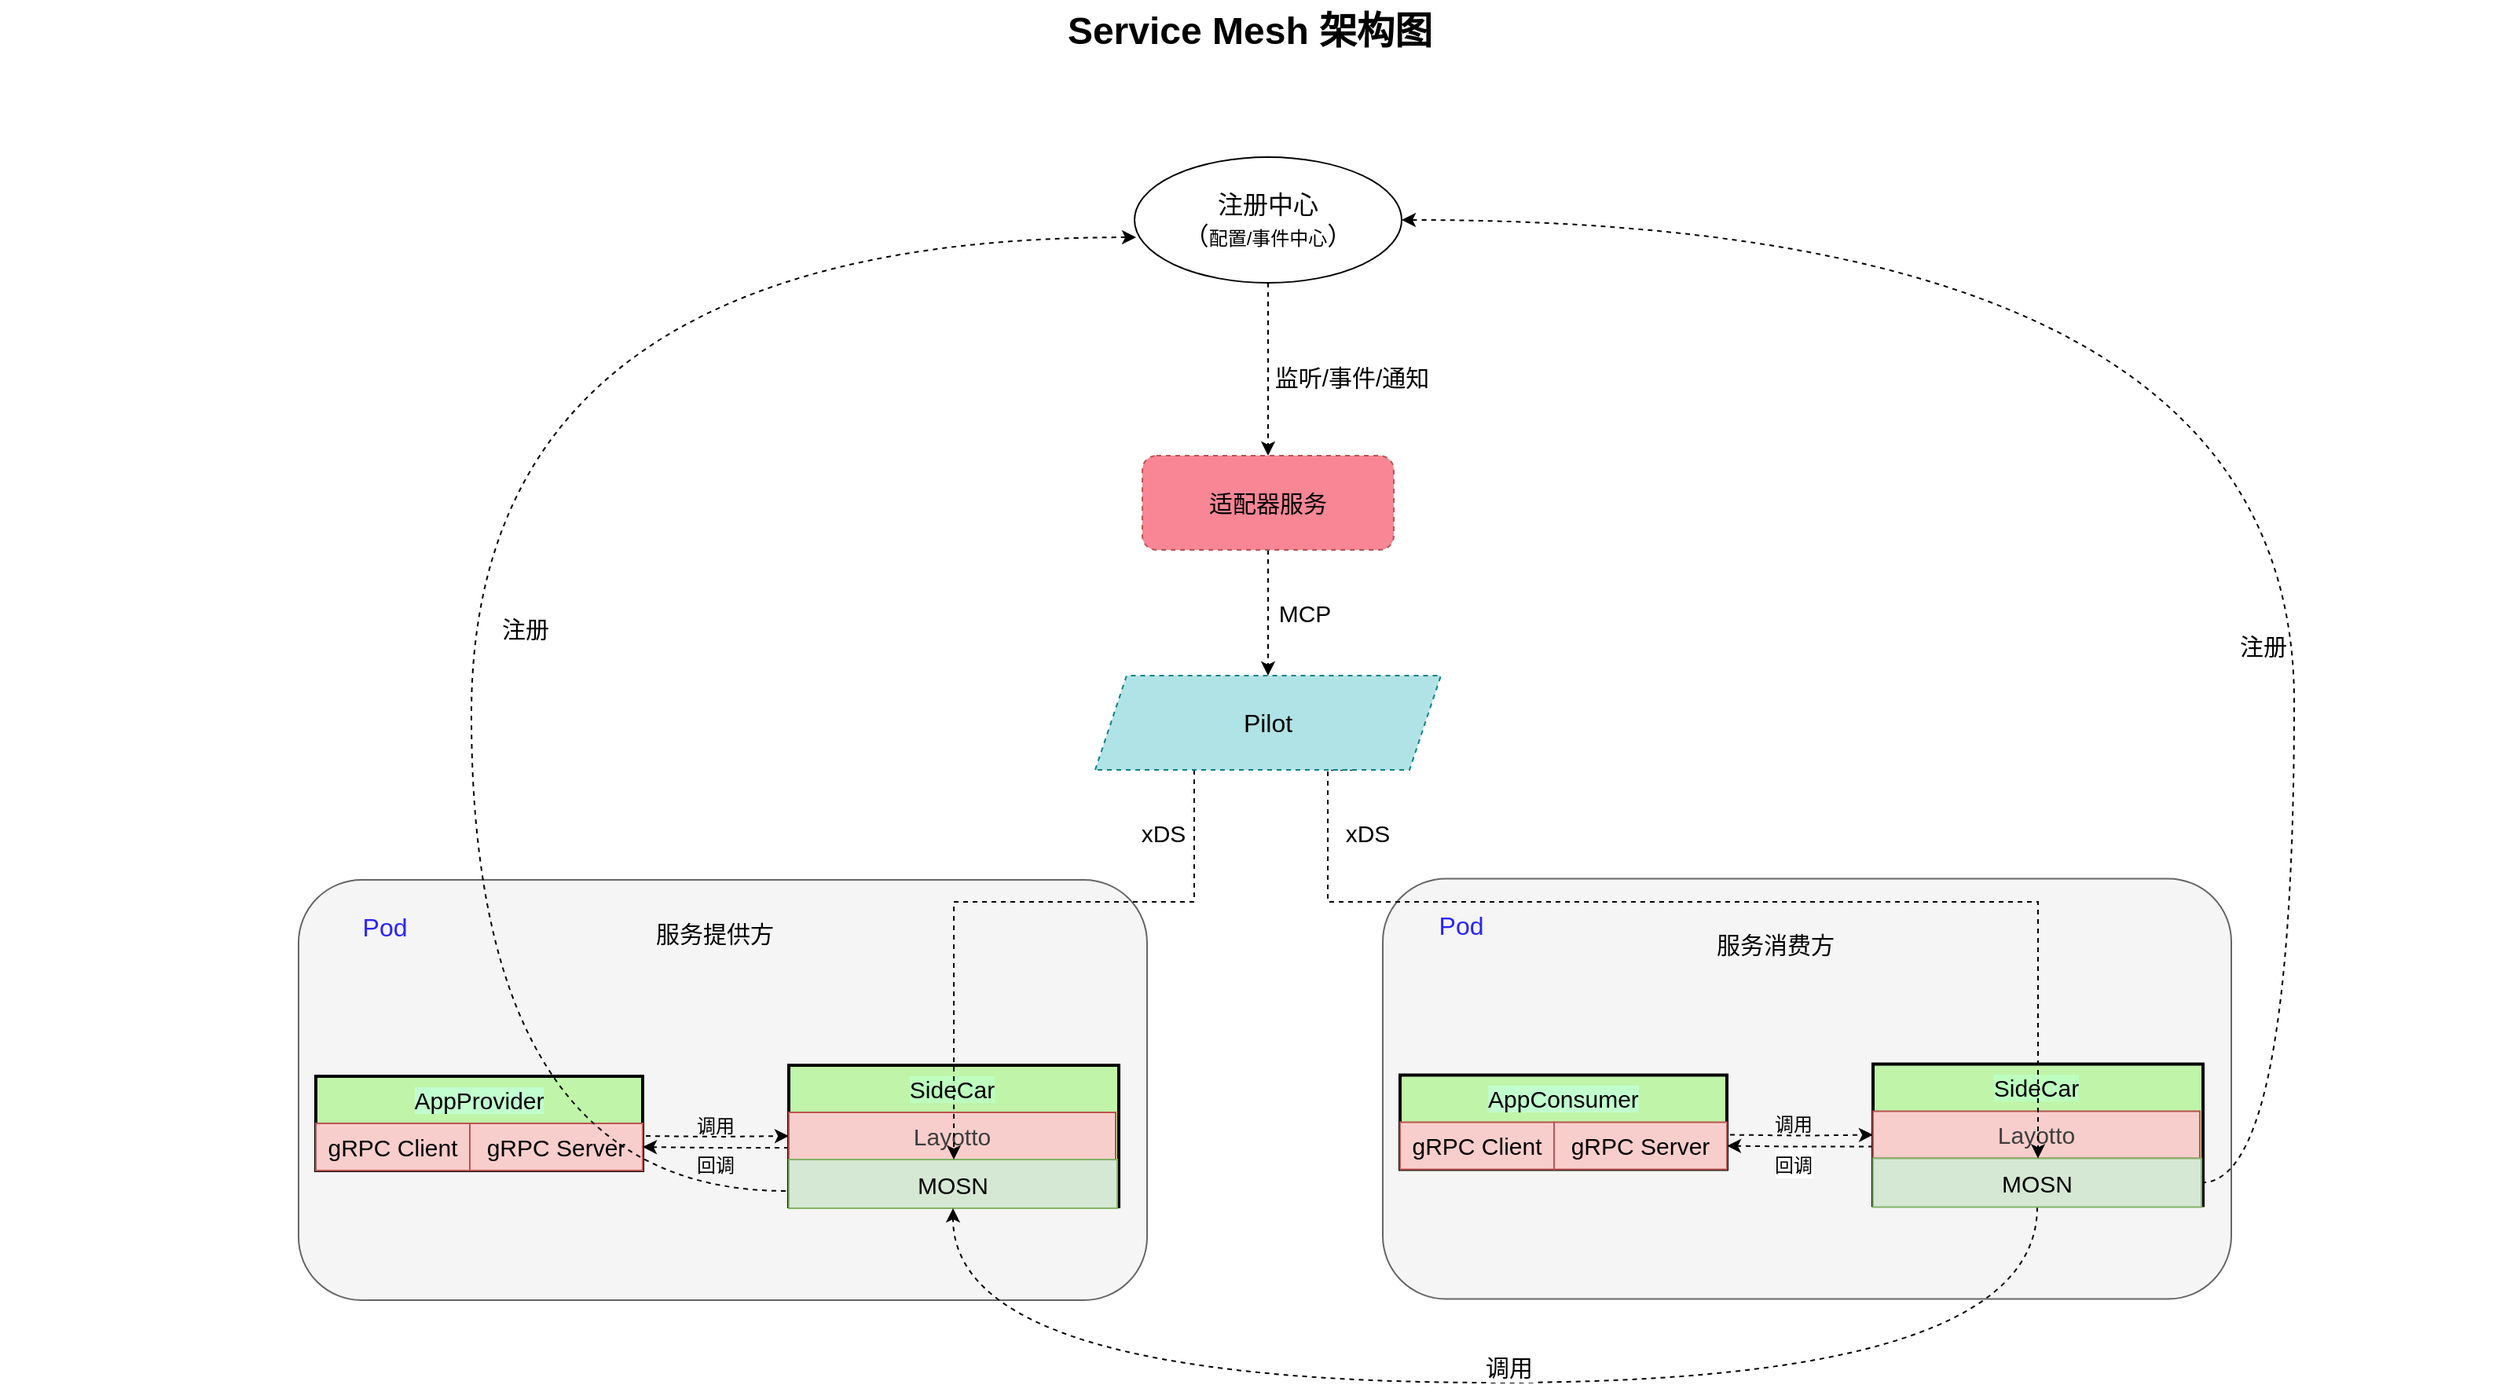 <mxfile version="14.4.8" type="github">
  <diagram name="Page-1" id="74b105a0-9070-1c63-61bc-23e55f88626e">
    <mxGraphModel dx="1426" dy="698" grid="1" gridSize="10" guides="1" tooltips="1" connect="1" arrows="1" fold="1" page="1" pageScale="1.5" pageWidth="1169" pageHeight="826" background="none" math="0" shadow="0">
      <root>
        <mxCell id="0" style=";html=1;" />
        <mxCell id="1" style=";html=1;" parent="0" />
        <mxCell id="aSTpyF8MrHN_0_ikTAj--16" value="" style="rounded=1;whiteSpace=wrap;html=1;fontSize=16;fillColor=#f5f5f5;strokeColor=#666666;fontColor=#333333;" vertex="1" parent="1">
          <mxGeometry x="260" y="610" width="540" height="267.5" as="geometry" />
        </mxCell>
        <mxCell id="10b056a9c633e61c-4" value="" style="strokeWidth=2;dashed=0;align=center;fontSize=12;shape=rect;verticalLabelPosition=bottom;verticalAlign=top;fillColor=#c0f5a9" parent="1" vertex="1">
          <mxGeometry x="271" y="735" width="208" height="60" as="geometry" />
        </mxCell>
        <mxCell id="10b056a9c633e61c-30" value="Service Mesh 架构图" style="text;strokeColor=none;fillColor=none;html=1;fontSize=24;fontStyle=1;verticalAlign=middle;align=center;" parent="1" vertex="1">
          <mxGeometry x="70" y="50" width="1590" height="40" as="geometry" />
        </mxCell>
        <mxCell id="aSTpyF8MrHN_0_ikTAj--2" value="&lt;span style=&quot;color: rgb(0 , 0 , 0) ; font-family: &amp;#34;helvetica&amp;#34; ; font-style: normal ; font-weight: 400 ; letter-spacing: normal ; text-align: center ; text-indent: 0px ; text-transform: none ; word-spacing: 0px ; display: inline ; float: none ; background-color: rgb(194 , 255 , 206)&quot;&gt;&lt;font style=&quot;font-size: 15px&quot;&gt;AppProvider&lt;/font&gt;&lt;/span&gt;" style="text;html=1;align=center;verticalAlign=middle;whiteSpace=wrap;rounded=0;fontSize=16;" vertex="1" parent="1">
          <mxGeometry x="271" y="735" width="208" height="30" as="geometry" />
        </mxCell>
        <mxCell id="aSTpyF8MrHN_0_ikTAj--3" value="&lt;font style=&quot;font-size: 15px&quot;&gt;gRPC Client&lt;/font&gt;" style="rounded=0;whiteSpace=wrap;html=1;fontSize=16;fillColor=#f8cecc;strokeColor=#b85450;" vertex="1" parent="1">
          <mxGeometry x="271" y="765" width="98" height="30" as="geometry" />
        </mxCell>
        <mxCell id="aSTpyF8MrHN_0_ikTAj--10" style="edgeStyle=orthogonalEdgeStyle;rounded=0;orthogonalLoop=1;jettySize=auto;html=1;fontSize=16;entryX=0;entryY=0.5;entryDx=0;entryDy=0;dashed=1;" edge="1" parent="1" target="aSTpyF8MrHN_0_ikTAj--8">
          <mxGeometry relative="1" as="geometry">
            <mxPoint x="571" y="779" as="targetPoint" />
            <mxPoint x="481" y="773" as="sourcePoint" />
          </mxGeometry>
        </mxCell>
        <mxCell id="aSTpyF8MrHN_0_ikTAj--4" value="&lt;font style=&quot;font-size: 15px&quot;&gt;gRPC Server&lt;/font&gt;" style="rounded=0;whiteSpace=wrap;html=1;fontSize=16;fillColor=#f8cecc;strokeColor=#b85450;" vertex="1" parent="1">
          <mxGeometry x="369" y="765" width="110" height="30" as="geometry" />
        </mxCell>
        <mxCell id="aSTpyF8MrHN_0_ikTAj--5" value="" style="strokeWidth=2;dashed=0;align=center;fontSize=12;shape=rect;verticalLabelPosition=bottom;verticalAlign=top;fillColor=#c0f5a9" vertex="1" parent="1">
          <mxGeometry x="572" y="728" width="210" height="90" as="geometry" />
        </mxCell>
        <mxCell id="aSTpyF8MrHN_0_ikTAj--6" value="&lt;span style=&quot;color: rgb(0 , 0 , 0) ; font-family: &amp;#34;helvetica&amp;#34; ; font-style: normal ; font-weight: 400 ; letter-spacing: normal ; text-align: center ; text-indent: 0px ; text-transform: none ; word-spacing: 0px ; display: inline ; float: none ; background-color: rgb(189 , 255 , 191)&quot;&gt;&lt;font style=&quot;font-size: 15px&quot;&gt;SideCar&lt;/font&gt;&lt;/span&gt;" style="text;html=1;align=center;verticalAlign=middle;whiteSpace=wrap;rounded=0;fontSize=16;" vertex="1" parent="1">
          <mxGeometry x="572" y="728" width="208" height="30" as="geometry" />
        </mxCell>
        <mxCell id="aSTpyF8MrHN_0_ikTAj--13" style="edgeStyle=orthogonalEdgeStyle;rounded=0;orthogonalLoop=1;jettySize=auto;html=1;exitX=0;exitY=0.75;exitDx=0;exitDy=0;fontSize=16;dashed=1;" edge="1" parent="1" source="aSTpyF8MrHN_0_ikTAj--8" target="aSTpyF8MrHN_0_ikTAj--4">
          <mxGeometry relative="1" as="geometry" />
        </mxCell>
        <mxCell id="aSTpyF8MrHN_0_ikTAj--43" style="edgeStyle=orthogonalEdgeStyle;rounded=0;orthogonalLoop=1;jettySize=auto;html=1;dashed=1;fontSize=15;curved=1;entryX=0.006;entryY=0.638;entryDx=0;entryDy=0;entryPerimeter=0;" edge="1" parent="1" target="aSTpyF8MrHN_0_ikTAj--15">
          <mxGeometry relative="1" as="geometry">
            <mxPoint x="540" y="460" as="targetPoint" />
            <mxPoint x="570" y="808" as="sourcePoint" />
            <Array as="points">
              <mxPoint x="370" y="808" />
              <mxPoint x="370" y="201" />
            </Array>
          </mxGeometry>
        </mxCell>
        <mxCell id="aSTpyF8MrHN_0_ikTAj--8" value="&lt;div class=&quot;lake-content&quot;&gt;&lt;span class=&quot;ne-text&quot; style=&quot;color: rgb(62 , 62 , 62) ; font-size: 15px&quot;&gt;Layotto&lt;/span&gt;&lt;/div&gt;" style="rounded=0;whiteSpace=wrap;html=1;fontSize=16;fillColor=#f8cecc;strokeColor=#b85450;" vertex="1" parent="1">
          <mxGeometry x="572" y="758" width="208" height="30" as="geometry" />
        </mxCell>
        <mxCell id="aSTpyF8MrHN_0_ikTAj--9" value="&lt;font style=&quot;font-size: 15px&quot;&gt;MOSN&lt;/font&gt;" style="rounded=0;whiteSpace=wrap;html=1;fontSize=16;fillColor=#d5e8d4;strokeColor=#82b366;" vertex="1" parent="1">
          <mxGeometry x="572" y="788" width="209" height="31" as="geometry" />
        </mxCell>
        <mxCell id="aSTpyF8MrHN_0_ikTAj--11" value="&lt;font style=&quot;font-size: 12px&quot;&gt;调用&lt;/font&gt;" style="text;html=1;align=center;verticalAlign=middle;resizable=0;points=[];autosize=1;fontSize=16;" vertex="1" parent="1">
          <mxGeometry x="505" y="750" width="40" height="30" as="geometry" />
        </mxCell>
        <mxCell id="aSTpyF8MrHN_0_ikTAj--46" style="edgeStyle=orthogonalEdgeStyle;curved=1;rounded=0;orthogonalLoop=1;jettySize=auto;html=1;exitX=0.5;exitY=1;exitDx=0;exitDy=0;dashed=1;fontSize=15;" edge="1" parent="1" source="aSTpyF8MrHN_0_ikTAj--15" target="aSTpyF8MrHN_0_ikTAj--44">
          <mxGeometry relative="1" as="geometry" />
        </mxCell>
        <mxCell id="aSTpyF8MrHN_0_ikTAj--49" value="监听/事件/通知" style="edgeLabel;html=1;align=center;verticalAlign=middle;resizable=0;points=[];fontSize=15;" vertex="1" connectable="0" parent="aSTpyF8MrHN_0_ikTAj--46">
          <mxGeometry x="-0.327" y="5" relative="1" as="geometry">
            <mxPoint x="48" y="23" as="offset" />
          </mxGeometry>
        </mxCell>
        <mxCell id="aSTpyF8MrHN_0_ikTAj--15" value="注册中心&lt;br&gt;（&lt;font style=&quot;font-size: 12px&quot;&gt;配置/事件中心&lt;/font&gt;）" style="ellipse;whiteSpace=wrap;html=1;fontSize=16;" vertex="1" parent="1">
          <mxGeometry x="792" y="150" width="170" height="80" as="geometry" />
        </mxCell>
        <mxCell id="aSTpyF8MrHN_0_ikTAj--17" value="&lt;font color=&quot;#2b24ff&quot;&gt;Pod&lt;/font&gt;" style="text;html=1;strokeColor=none;fillColor=none;align=center;verticalAlign=middle;whiteSpace=wrap;rounded=0;dashed=1;fontSize=16;" vertex="1" parent="1">
          <mxGeometry x="290" y="630" width="50" height="20" as="geometry" />
        </mxCell>
        <mxCell id="aSTpyF8MrHN_0_ikTAj--20" value="" style="rounded=1;whiteSpace=wrap;html=1;fontSize=16;fillColor=#f5f5f5;strokeColor=#666666;fontColor=#333333;" vertex="1" parent="1">
          <mxGeometry x="950" y="609.25" width="540" height="267.5" as="geometry" />
        </mxCell>
        <mxCell id="aSTpyF8MrHN_0_ikTAj--21" value="" style="strokeWidth=2;dashed=0;align=center;fontSize=12;shape=rect;verticalLabelPosition=bottom;verticalAlign=top;fillColor=#c0f5a9" vertex="1" parent="1">
          <mxGeometry x="961" y="734.25" width="208" height="60" as="geometry" />
        </mxCell>
        <mxCell id="aSTpyF8MrHN_0_ikTAj--22" value="&lt;span style=&quot;color: rgb(0 , 0 , 0) ; font-family: &amp;#34;helvetica&amp;#34; ; font-style: normal ; font-weight: 400 ; letter-spacing: normal ; text-align: center ; text-indent: 0px ; text-transform: none ; word-spacing: 0px ; display: inline ; float: none ; background-color: rgb(194 , 255 , 206)&quot;&gt;&lt;font style=&quot;font-size: 15px&quot;&gt;AppConsumer&lt;/font&gt;&lt;/span&gt;" style="text;html=1;align=center;verticalAlign=middle;whiteSpace=wrap;rounded=0;fontSize=16;" vertex="1" parent="1">
          <mxGeometry x="961" y="734.25" width="208" height="30" as="geometry" />
        </mxCell>
        <mxCell id="aSTpyF8MrHN_0_ikTAj--23" value="&lt;font style=&quot;font-size: 15px&quot;&gt;gRPC Client&lt;/font&gt;" style="rounded=0;whiteSpace=wrap;html=1;fontSize=16;fillColor=#f8cecc;strokeColor=#b85450;" vertex="1" parent="1">
          <mxGeometry x="961" y="764.25" width="98" height="30" as="geometry" />
        </mxCell>
        <mxCell id="aSTpyF8MrHN_0_ikTAj--24" style="edgeStyle=orthogonalEdgeStyle;rounded=0;orthogonalLoop=1;jettySize=auto;html=1;fontSize=16;entryX=0;entryY=0.5;entryDx=0;entryDy=0;dashed=1;" edge="1" parent="1" target="aSTpyF8MrHN_0_ikTAj--30">
          <mxGeometry relative="1" as="geometry">
            <mxPoint x="1261" y="778.25" as="targetPoint" />
            <mxPoint x="1171" y="772.25" as="sourcePoint" />
          </mxGeometry>
        </mxCell>
        <mxCell id="aSTpyF8MrHN_0_ikTAj--25" value="&lt;font style=&quot;font-size: 15px&quot;&gt;gRPC Server&lt;/font&gt;" style="rounded=0;whiteSpace=wrap;html=1;fontSize=16;fillColor=#f8cecc;strokeColor=#b85450;" vertex="1" parent="1">
          <mxGeometry x="1059" y="764.25" width="110" height="30" as="geometry" />
        </mxCell>
        <mxCell id="aSTpyF8MrHN_0_ikTAj--26" value="" style="strokeWidth=2;dashed=0;align=center;fontSize=12;shape=rect;verticalLabelPosition=bottom;verticalAlign=top;fillColor=#c0f5a9" vertex="1" parent="1">
          <mxGeometry x="1262" y="727.25" width="210" height="90" as="geometry" />
        </mxCell>
        <mxCell id="aSTpyF8MrHN_0_ikTAj--27" value="&lt;span style=&quot;color: rgb(0 , 0 , 0) ; font-family: &amp;#34;helvetica&amp;#34; ; font-style: normal ; font-weight: 400 ; letter-spacing: normal ; text-align: center ; text-indent: 0px ; text-transform: none ; word-spacing: 0px ; display: inline ; float: none ; background-color: rgb(189 , 255 , 191)&quot;&gt;&lt;font style=&quot;font-size: 15px&quot;&gt;SideCar&lt;/font&gt;&lt;/span&gt;" style="text;html=1;align=center;verticalAlign=middle;whiteSpace=wrap;rounded=0;fontSize=16;" vertex="1" parent="1">
          <mxGeometry x="1262" y="727.25" width="208" height="30" as="geometry" />
        </mxCell>
        <mxCell id="aSTpyF8MrHN_0_ikTAj--28" style="edgeStyle=orthogonalEdgeStyle;rounded=0;orthogonalLoop=1;jettySize=auto;html=1;exitX=0;exitY=0.75;exitDx=0;exitDy=0;fontSize=16;dashed=1;" edge="1" parent="1" source="aSTpyF8MrHN_0_ikTAj--30" target="aSTpyF8MrHN_0_ikTAj--25">
          <mxGeometry relative="1" as="geometry" />
        </mxCell>
        <mxCell id="aSTpyF8MrHN_0_ikTAj--29" value="&lt;font style=&quot;font-size: 12px&quot;&gt;回调&lt;/font&gt;" style="edgeLabel;html=1;align=center;verticalAlign=middle;resizable=0;points=[];fontSize=16;" vertex="1" connectable="0" parent="aSTpyF8MrHN_0_ikTAj--28">
          <mxGeometry x="-0.893" y="3" relative="1" as="geometry">
            <mxPoint x="-46" y="6.5" as="offset" />
          </mxGeometry>
        </mxCell>
        <mxCell id="aSTpyF8MrHN_0_ikTAj--30" value="&lt;div class=&quot;lake-content&quot;&gt;&lt;span class=&quot;ne-text&quot; style=&quot;color: rgb(62 , 62 , 62) ; font-size: 15px&quot;&gt;Layotto&lt;/span&gt;&lt;/div&gt;" style="rounded=0;whiteSpace=wrap;html=1;fontSize=16;fillColor=#f8cecc;strokeColor=#b85450;" vertex="1" parent="1">
          <mxGeometry x="1262" y="757.25" width="208" height="30" as="geometry" />
        </mxCell>
        <mxCell id="aSTpyF8MrHN_0_ikTAj--55" style="edgeStyle=orthogonalEdgeStyle;curved=1;rounded=0;orthogonalLoop=1;jettySize=auto;html=1;exitX=1;exitY=0.5;exitDx=0;exitDy=0;entryX=1;entryY=0.5;entryDx=0;entryDy=0;dashed=1;fontSize=15;" edge="1" parent="1" source="aSTpyF8MrHN_0_ikTAj--31" target="aSTpyF8MrHN_0_ikTAj--15">
          <mxGeometry relative="1" as="geometry">
            <Array as="points">
              <mxPoint x="1530" y="803" />
              <mxPoint x="1530" y="190" />
            </Array>
          </mxGeometry>
        </mxCell>
        <mxCell id="aSTpyF8MrHN_0_ikTAj--56" value="注册" style="edgeLabel;html=1;align=center;verticalAlign=middle;resizable=0;points=[];fontSize=15;" vertex="1" connectable="0" parent="aSTpyF8MrHN_0_ikTAj--55">
          <mxGeometry x="-0.081" y="97" relative="1" as="geometry">
            <mxPoint x="77" y="168.2" as="offset" />
          </mxGeometry>
        </mxCell>
        <mxCell id="aSTpyF8MrHN_0_ikTAj--57" style="edgeStyle=orthogonalEdgeStyle;curved=1;rounded=0;orthogonalLoop=1;jettySize=auto;html=1;exitX=0.5;exitY=1;exitDx=0;exitDy=0;entryX=0.5;entryY=1;entryDx=0;entryDy=0;dashed=1;fontSize=15;" edge="1" parent="1" source="aSTpyF8MrHN_0_ikTAj--31" target="aSTpyF8MrHN_0_ikTAj--9">
          <mxGeometry relative="1" as="geometry">
            <Array as="points">
              <mxPoint x="1367" y="930" />
              <mxPoint x="677" y="930" />
            </Array>
          </mxGeometry>
        </mxCell>
        <mxCell id="aSTpyF8MrHN_0_ikTAj--58" value="调用" style="edgeLabel;html=1;align=center;verticalAlign=middle;resizable=0;points=[];fontSize=15;" vertex="1" connectable="0" parent="aSTpyF8MrHN_0_ikTAj--57">
          <mxGeometry x="-0.016" y="1" relative="1" as="geometry">
            <mxPoint y="-11" as="offset" />
          </mxGeometry>
        </mxCell>
        <mxCell id="aSTpyF8MrHN_0_ikTAj--31" value="&lt;font style=&quot;font-size: 15px&quot;&gt;MOSN&lt;/font&gt;" style="rounded=0;whiteSpace=wrap;html=1;fontSize=16;fillColor=#d5e8d4;strokeColor=#82b366;" vertex="1" parent="1">
          <mxGeometry x="1262" y="787.25" width="209" height="31" as="geometry" />
        </mxCell>
        <mxCell id="aSTpyF8MrHN_0_ikTAj--32" value="&lt;font style=&quot;font-size: 12px&quot;&gt;调用&lt;/font&gt;" style="text;html=1;align=center;verticalAlign=middle;resizable=0;points=[];autosize=1;fontSize=16;" vertex="1" parent="1">
          <mxGeometry x="1191" y="749.25" width="40" height="30" as="geometry" />
        </mxCell>
        <mxCell id="aSTpyF8MrHN_0_ikTAj--33" value="&lt;font color=&quot;#2b24ff&quot;&gt;Pod&lt;/font&gt;" style="text;html=1;strokeColor=none;fillColor=none;align=center;verticalAlign=middle;whiteSpace=wrap;rounded=0;dashed=1;fontSize=16;" vertex="1" parent="1">
          <mxGeometry x="980" y="629.25" width="40" height="20" as="geometry" />
        </mxCell>
        <mxCell id="aSTpyF8MrHN_0_ikTAj--36" style="edgeStyle=orthogonalEdgeStyle;rounded=0;orthogonalLoop=1;jettySize=auto;html=1;dashed=1;fontSize=16;" edge="1" parent="1" source="aSTpyF8MrHN_0_ikTAj--35" target="aSTpyF8MrHN_0_ikTAj--9">
          <mxGeometry relative="1" as="geometry">
            <Array as="points">
              <mxPoint x="830" y="624" />
              <mxPoint x="677" y="624" />
            </Array>
          </mxGeometry>
        </mxCell>
        <mxCell id="aSTpyF8MrHN_0_ikTAj--37" value="xDS" style="edgeLabel;html=1;align=center;verticalAlign=middle;resizable=0;points=[];fontSize=15;" vertex="1" connectable="0" parent="aSTpyF8MrHN_0_ikTAj--36">
          <mxGeometry x="-0.581" y="2" relative="1" as="geometry">
            <mxPoint x="-20" y="-46" as="offset" />
          </mxGeometry>
        </mxCell>
        <mxCell id="aSTpyF8MrHN_0_ikTAj--40" style="edgeStyle=orthogonalEdgeStyle;rounded=0;orthogonalLoop=1;jettySize=auto;html=1;exitX=0.75;exitY=1;exitDx=0;exitDy=0;dashed=1;fontSize=16;" edge="1" parent="1" source="aSTpyF8MrHN_0_ikTAj--35" target="aSTpyF8MrHN_0_ikTAj--31">
          <mxGeometry relative="1" as="geometry">
            <Array as="points">
              <mxPoint x="915" y="624" />
              <mxPoint x="1367" y="624" />
            </Array>
          </mxGeometry>
        </mxCell>
        <mxCell id="aSTpyF8MrHN_0_ikTAj--41" value="&lt;font style=&quot;font-size: 15px&quot;&gt;xDS&lt;/font&gt;" style="edgeLabel;html=1;align=center;verticalAlign=middle;resizable=0;points=[];fontSize=16;" vertex="1" connectable="0" parent="aSTpyF8MrHN_0_ikTAj--40">
          <mxGeometry x="-0.769" y="1" relative="1" as="geometry">
            <mxPoint x="24" y="-26" as="offset" />
          </mxGeometry>
        </mxCell>
        <mxCell id="aSTpyF8MrHN_0_ikTAj--35" value="Pilot" style="shape=parallelogram;perimeter=parallelogramPerimeter;whiteSpace=wrap;html=1;fixedSize=1;dashed=1;fontSize=16;fillColor=#b0e3e6;strokeColor=#0e8088;" vertex="1" parent="1">
          <mxGeometry x="767" y="480" width="220" height="60" as="geometry" />
        </mxCell>
        <mxCell id="aSTpyF8MrHN_0_ikTAj--50" value="MCP" style="edgeStyle=orthogonalEdgeStyle;curved=1;rounded=0;orthogonalLoop=1;jettySize=auto;html=1;exitX=0.5;exitY=1;exitDx=0;exitDy=0;entryX=0.5;entryY=0;entryDx=0;entryDy=0;dashed=1;fontSize=15;" edge="1" parent="1" source="aSTpyF8MrHN_0_ikTAj--44" target="aSTpyF8MrHN_0_ikTAj--35">
          <mxGeometry y="23" relative="1" as="geometry">
            <mxPoint as="offset" />
          </mxGeometry>
        </mxCell>
        <mxCell id="aSTpyF8MrHN_0_ikTAj--44" value="适配器服务" style="rounded=1;whiteSpace=wrap;html=1;dashed=1;fontSize=15;strokeColor=#b85450;fillColor=#F88695;" vertex="1" parent="1">
          <mxGeometry x="797" y="340" width="160" height="60" as="geometry" />
        </mxCell>
        <mxCell id="aSTpyF8MrHN_0_ikTAj--45" value="注册" style="text;html=1;align=center;verticalAlign=middle;resizable=0;points=[];autosize=1;fontSize=15;" vertex="1" parent="1">
          <mxGeometry x="379" y="440" width="50" height="20" as="geometry" />
        </mxCell>
        <mxCell id="aSTpyF8MrHN_0_ikTAj--53" value="&lt;font style=&quot;font-size: 12px&quot;&gt;回调&lt;/font&gt;" style="text;html=1;align=center;verticalAlign=middle;resizable=0;points=[];autosize=1;fontSize=16;" vertex="1" parent="1">
          <mxGeometry x="505" y="775" width="40" height="30" as="geometry" />
        </mxCell>
        <mxCell id="aSTpyF8MrHN_0_ikTAj--59" value="服务提供方" style="text;html=1;strokeColor=none;fillColor=none;align=center;verticalAlign=middle;whiteSpace=wrap;rounded=0;fontSize=15;" vertex="1" parent="1">
          <mxGeometry x="485" y="643" width="80" height="1" as="geometry" />
        </mxCell>
        <mxCell id="aSTpyF8MrHN_0_ikTAj--64" value="服务消费方" style="text;html=1;strokeColor=none;fillColor=none;align=center;verticalAlign=middle;whiteSpace=wrap;rounded=0;fontSize=15;" vertex="1" parent="1">
          <mxGeometry x="1160" y="650" width="80" height="1" as="geometry" />
        </mxCell>
      </root>
    </mxGraphModel>
  </diagram>
</mxfile>
